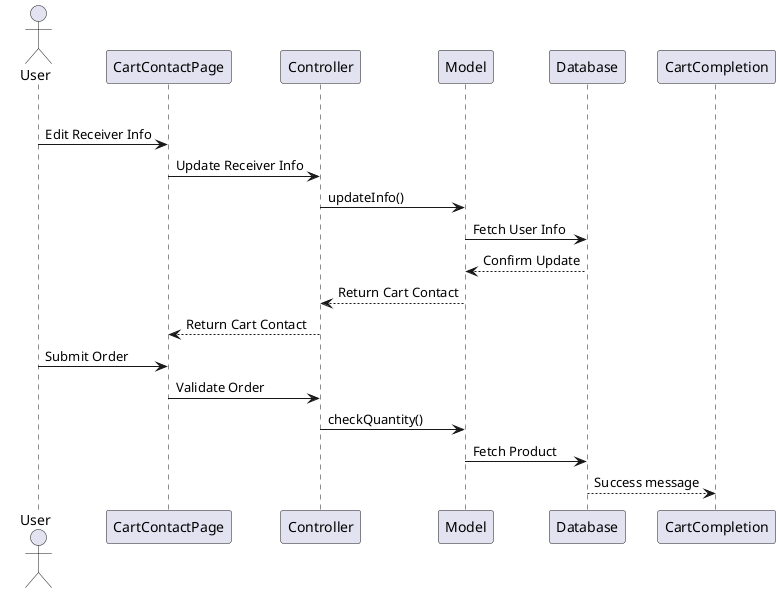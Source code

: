 @startuml

actor User
participant CartContactPage
participant Controller
participant Model
participant Database
participant CartCompletion



group CartContact Page Actions
User -> CartContactPage: Edit Receiver Info
CartContactPage -> Controller: Update Receiver Info
Controller -> Model: updateInfo()
Model -> Database: Fetch User Info
Database --> Model: Confirm Update
Model --> Controller: Return Cart Contact
Controller --> CartContactPage: Return Cart Contact

User -> CartContactPage: Submit Order
CartContactPage -> Controller: Validate Order
Controller -> Model: checkQuantity()
Model -> Database: Fetch Product
Database --> CartCompletion: Success message

@enduml

